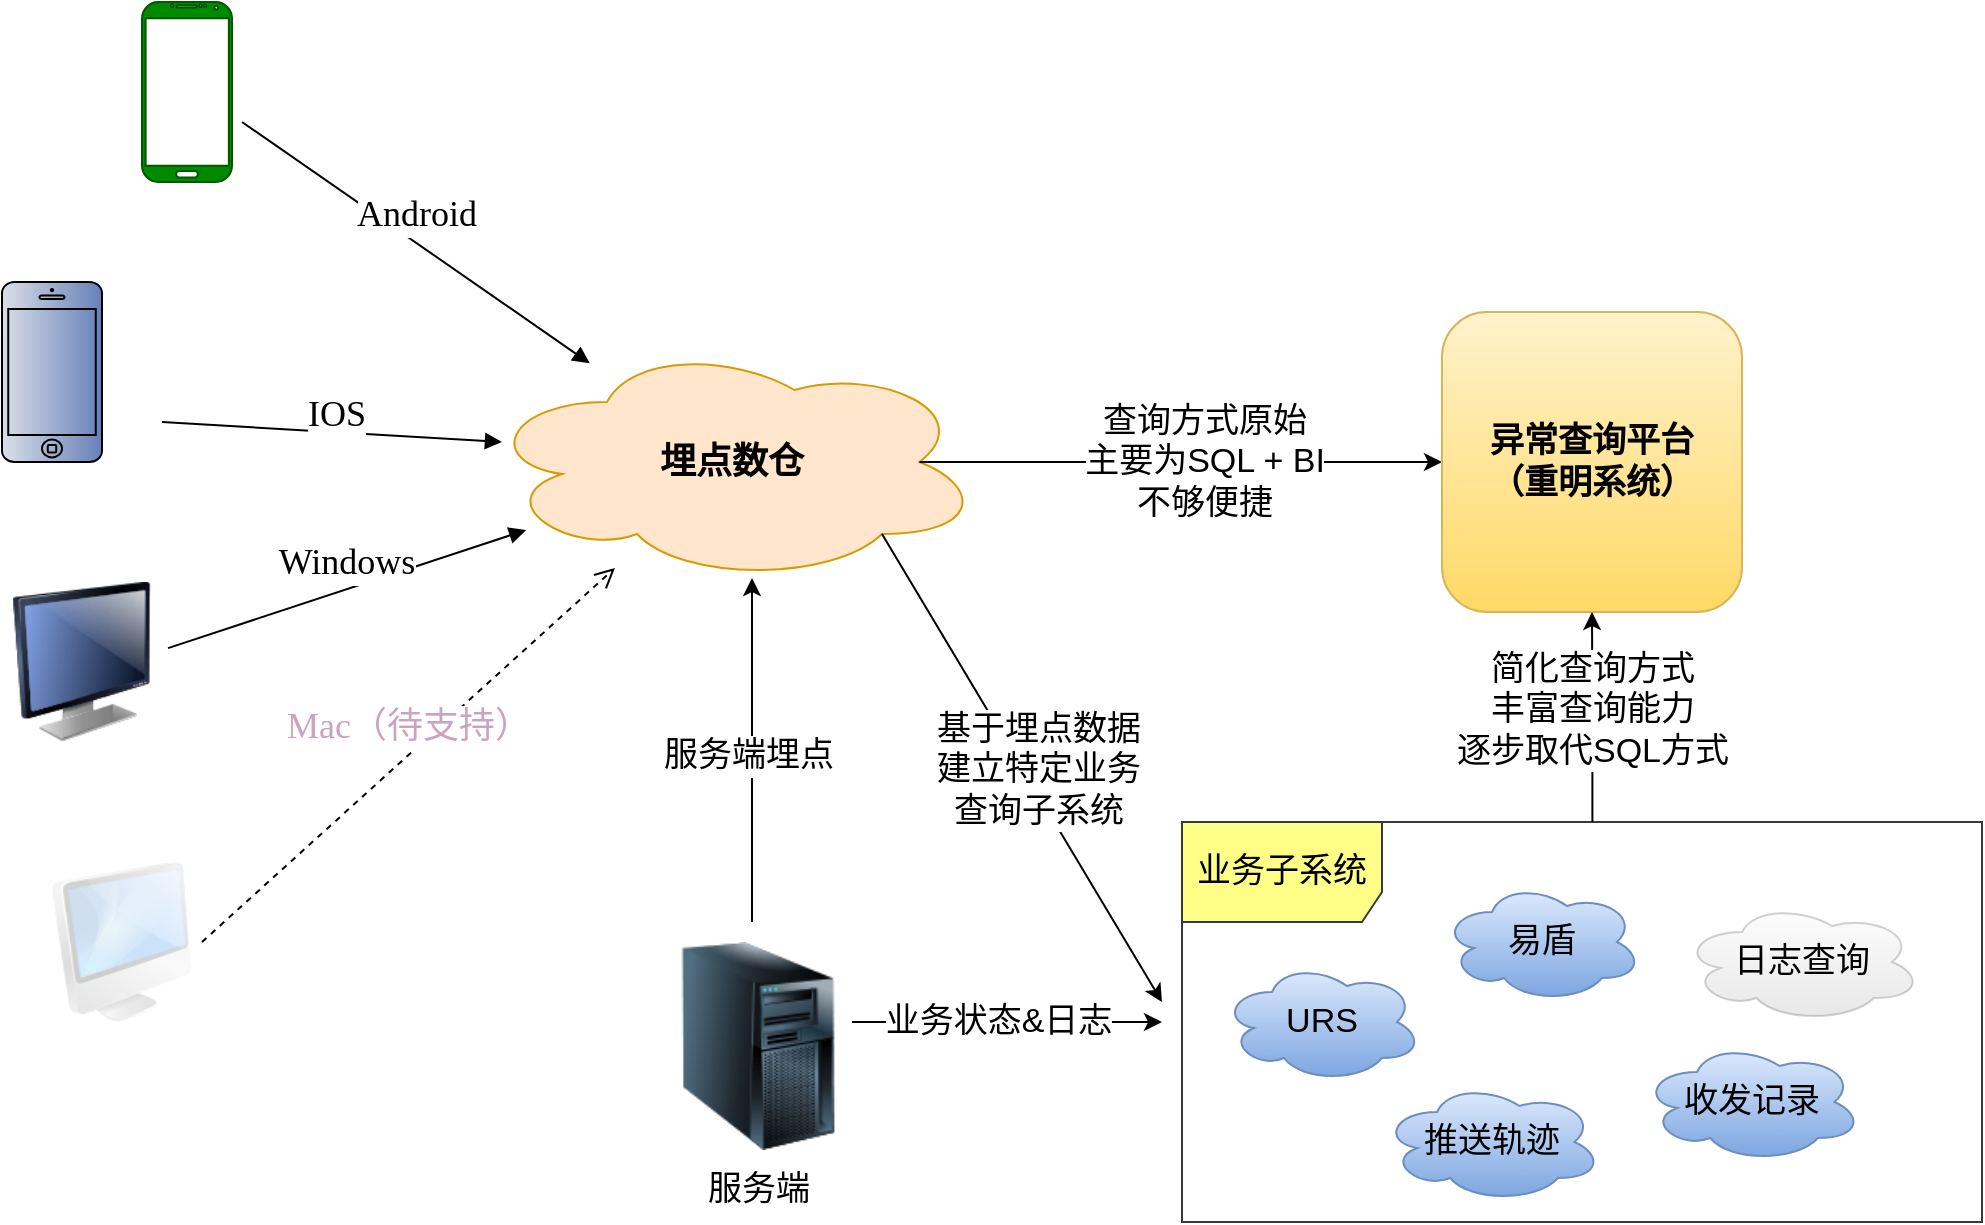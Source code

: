 <mxfile version="20.8.13" type="github">
  <diagram name="Page-1" id="74e2e168-ea6b-b213-b513-2b3c1d86103e">
    <mxGraphModel dx="1643" dy="991" grid="1" gridSize="10" guides="1" tooltips="1" connect="1" arrows="1" fold="1" page="1" pageScale="1" pageWidth="1100" pageHeight="850" background="none" math="0" shadow="0">
      <root>
        <mxCell id="0" />
        <mxCell id="1" parent="0" />
        <mxCell id="6bPCbO9TS993li9CQj1C-1" value="埋点数仓" style="ellipse;shape=cloud;whiteSpace=wrap;html=1;fillColor=#ffe6cc;strokeColor=#d79b00;fontStyle=1;fontSize=18;fontFamily=Tahoma;" parent="1" vertex="1">
          <mxGeometry x="302" y="226" width="250" height="120" as="geometry" />
        </mxCell>
        <mxCell id="6bPCbO9TS993li9CQj1C-6" value="" style="image;html=1;image=img/lib/clip_art/computers/iMac_128x128.png;fillStyle=solid;fontFamily=Tahoma;fontSize=18;fillColor=#D5E8D4;opacity=20;" parent="1" vertex="1">
          <mxGeometry x="82" y="486" width="80" height="80" as="geometry" />
        </mxCell>
        <mxCell id="6bPCbO9TS993li9CQj1C-12" value="Android" style="html=1;verticalAlign=bottom;endArrow=block;rounded=0;fontFamily=Tahoma;fontSize=18;exitX=1;exitY=0.5;exitDx=0;exitDy=0;" parent="1" target="6bPCbO9TS993li9CQj1C-1" edge="1">
          <mxGeometry width="80" relative="1" as="geometry">
            <mxPoint x="182" y="116" as="sourcePoint" />
            <mxPoint x="282" y="176" as="targetPoint" />
          </mxGeometry>
        </mxCell>
        <mxCell id="6bPCbO9TS993li9CQj1C-13" value="IOS" style="html=1;verticalAlign=bottom;endArrow=block;rounded=0;fontFamily=Tahoma;fontSize=18;exitX=1;exitY=0.5;exitDx=0;exitDy=0;" parent="1" edge="1">
          <mxGeometry x="0.021" y="-5" width="80" relative="1" as="geometry">
            <mxPoint x="142" y="266" as="sourcePoint" />
            <mxPoint x="312" y="276" as="targetPoint" />
            <mxPoint as="offset" />
          </mxGeometry>
        </mxCell>
        <mxCell id="6bPCbO9TS993li9CQj1C-14" value="" style="verticalLabelPosition=bottom;verticalAlign=top;html=1;shadow=0;dashed=0;strokeWidth=1;shape=mxgraph.android.phone2;strokeColor=#005700;fillStyle=solid;fontFamily=Tahoma;fontSize=18;fillColor=#008a00;fontColor=#ffffff;" parent="1" vertex="1">
          <mxGeometry x="132" y="56" width="45" height="90" as="geometry" />
        </mxCell>
        <mxCell id="6bPCbO9TS993li9CQj1C-15" value="" style="html=1;verticalLabelPosition=bottom;labelBackgroundColor=#ffffff;verticalAlign=top;shadow=0;dashed=0;strokeWidth=1;shape=mxgraph.ios7.misc.iphone;strokeColor=#000000;fillStyle=solid;fontFamily=Tahoma;fontSize=18;fillColor=#6680b8;fontColor=#ffffff;gradientColor=#DADFE8;gradientDirection=west;" parent="1" vertex="1">
          <mxGeometry x="62" y="196" width="50" height="90" as="geometry" />
        </mxCell>
        <mxCell id="6bPCbO9TS993li9CQj1C-16" value="" style="image;html=1;image=img/lib/clip_art/computers/Monitor_128x128.png;fillStyle=solid;fontFamily=Tahoma;fontSize=18;fillColor=#D5E8D4;" parent="1" vertex="1">
          <mxGeometry x="62" y="346" width="80" height="80" as="geometry" />
        </mxCell>
        <mxCell id="6bPCbO9TS993li9CQj1C-17" value="Windows" style="html=1;verticalAlign=bottom;endArrow=block;rounded=0;fontFamily=Tahoma;fontSize=18;exitX=1.038;exitY=0.413;exitDx=0;exitDy=0;exitPerimeter=0;" parent="1" source="6bPCbO9TS993li9CQj1C-16" target="6bPCbO9TS993li9CQj1C-1" edge="1">
          <mxGeometry width="80" relative="1" as="geometry">
            <mxPoint x="162" y="366" as="sourcePoint" />
            <mxPoint x="242" y="366" as="targetPoint" />
          </mxGeometry>
        </mxCell>
        <mxCell id="6bPCbO9TS993li9CQj1C-18" value="&lt;font color=&quot;#cda2be&quot;&gt;Mac（待支持）&lt;/font&gt;" style="html=1;verticalAlign=bottom;endArrow=open;dashed=1;endSize=8;rounded=0;fontFamily=Tahoma;fontSize=18;exitX=1;exitY=0.5;exitDx=0;exitDy=0;" parent="1" source="6bPCbO9TS993li9CQj1C-6" target="6bPCbO9TS993li9CQj1C-1" edge="1">
          <mxGeometry relative="1" as="geometry">
            <mxPoint x="332" y="546" as="sourcePoint" />
            <mxPoint x="412" y="266" as="targetPoint" />
          </mxGeometry>
        </mxCell>
        <mxCell id="2mw2rvQoLvaJuhNXDKAa-10" style="edgeStyle=orthogonalEdgeStyle;rounded=0;orthogonalLoop=1;jettySize=auto;html=1;exitX=0.875;exitY=0.5;exitDx=0;exitDy=0;fontSize=17;fontColor=#000000;exitPerimeter=0;entryX=0;entryY=0.5;entryDx=0;entryDy=0;" parent="1" source="6bPCbO9TS993li9CQj1C-1" target="2mw2rvQoLvaJuhNXDKAa-2" edge="1">
          <mxGeometry relative="1" as="geometry">
            <mxPoint x="652" y="156" as="targetPoint" />
            <Array as="points">
              <mxPoint x="652" y="286" />
            </Array>
          </mxGeometry>
        </mxCell>
        <mxCell id="2mw2rvQoLvaJuhNXDKAa-12" value="&lt;font style=&quot;font-size: 17px;&quot;&gt;查询方式原始&lt;br&gt;主要为SQL + BI&lt;br&gt;不够便捷&lt;br&gt;&lt;/font&gt;" style="edgeLabel;html=1;align=center;verticalAlign=middle;resizable=0;points=[];fontSize=17;fontColor=#000000;" parent="2mw2rvQoLvaJuhNXDKAa-10" vertex="1" connectable="0">
          <mxGeometry x="-0.197" y="2" relative="1" as="geometry">
            <mxPoint x="37" y="2" as="offset" />
          </mxGeometry>
        </mxCell>
        <mxCell id="2mw2rvQoLvaJuhNXDKAa-2" value="&lt;b&gt;异常查询平台&lt;br&gt;（重明系统）&lt;/b&gt;" style="rounded=1;whiteSpace=wrap;html=1;fontSize=17;fillColor=#fff2cc;strokeColor=#d6b656;gradientColor=#ffd966;" parent="1" vertex="1">
          <mxGeometry x="782" y="211" width="150" height="150" as="geometry" />
        </mxCell>
        <mxCell id="2mw2rvQoLvaJuhNXDKAa-6" value="业务子系统" style="shape=umlFrame;whiteSpace=wrap;html=1;fontSize=17;width=100;height=50;fillColor=#ffff88;strokeColor=#36393d;" parent="1" vertex="1">
          <mxGeometry x="652" y="466" width="400" height="200" as="geometry" />
        </mxCell>
        <mxCell id="2mw2rvQoLvaJuhNXDKAa-17" style="edgeStyle=orthogonalEdgeStyle;rounded=0;orthogonalLoop=1;jettySize=auto;html=1;exitX=0.5;exitY=0;exitDx=0;exitDy=0;fontSize=17;fontColor=#000000;" parent="1" edge="1">
          <mxGeometry relative="1" as="geometry">
            <mxPoint x="437" y="344" as="targetPoint" />
            <mxPoint x="437" y="516" as="sourcePoint" />
          </mxGeometry>
        </mxCell>
        <mxCell id="dOnU5tf8oHeigr8frDzG-12" value="服务端埋点" style="edgeLabel;html=1;align=center;verticalAlign=middle;resizable=0;points=[];fontSize=17;" vertex="1" connectable="0" parent="2mw2rvQoLvaJuhNXDKAa-17">
          <mxGeometry x="-0.034" y="2" relative="1" as="geometry">
            <mxPoint as="offset" />
          </mxGeometry>
        </mxCell>
        <mxCell id="2mw2rvQoLvaJuhNXDKAa-19" value="URS" style="ellipse;shape=cloud;whiteSpace=wrap;html=1;align=center;fontSize=17;fillColor=#dae8fc;gradientColor=#7ea6e0;strokeColor=#6c8ebf;" parent="1" vertex="1">
          <mxGeometry x="672" y="536" width="100" height="60" as="geometry" />
        </mxCell>
        <mxCell id="2mw2rvQoLvaJuhNXDKAa-20" value="易盾" style="ellipse;shape=cloud;whiteSpace=wrap;html=1;align=center;fontSize=17;fillColor=#dae8fc;gradientColor=#7ea6e0;strokeColor=#6c8ebf;" parent="1" vertex="1">
          <mxGeometry x="782" y="496" width="100" height="60" as="geometry" />
        </mxCell>
        <mxCell id="2mw2rvQoLvaJuhNXDKAa-21" value="日志查询" style="ellipse;shape=cloud;whiteSpace=wrap;html=1;align=center;fontSize=17;fillColor=#f5f5f5;gradientColor=#b3b3b3;strokeColor=#666666;opacity=30;" parent="1" vertex="1">
          <mxGeometry x="902" y="506" width="120" height="60" as="geometry" />
        </mxCell>
        <mxCell id="dOnU5tf8oHeigr8frDzG-2" value="" style="endArrow=classic;html=1;rounded=0;exitX=1;exitY=0.5;exitDx=0;exitDy=0;" edge="1" parent="1">
          <mxGeometry width="50" height="50" relative="1" as="geometry">
            <mxPoint x="487" y="566" as="sourcePoint" />
            <mxPoint x="642" y="566" as="targetPoint" />
          </mxGeometry>
        </mxCell>
        <mxCell id="dOnU5tf8oHeigr8frDzG-13" value="业务状态&amp;amp;日志" style="edgeLabel;html=1;align=center;verticalAlign=middle;resizable=0;points=[];fontSize=17;" vertex="1" connectable="0" parent="dOnU5tf8oHeigr8frDzG-2">
          <mxGeometry x="-0.252" y="-1" relative="1" as="geometry">
            <mxPoint x="15" y="-1" as="offset" />
          </mxGeometry>
        </mxCell>
        <mxCell id="dOnU5tf8oHeigr8frDzG-3" style="edgeStyle=orthogonalEdgeStyle;rounded=0;orthogonalLoop=1;jettySize=auto;html=1;exitX=0.513;exitY=0;exitDx=0;exitDy=0;fontSize=17;fontColor=#000000;exitPerimeter=0;entryX=0.5;entryY=1;entryDx=0;entryDy=0;" edge="1" parent="1" source="2mw2rvQoLvaJuhNXDKAa-6" target="2mw2rvQoLvaJuhNXDKAa-2">
          <mxGeometry relative="1" as="geometry">
            <mxPoint x="857" y="361" as="sourcePoint" />
            <mxPoint x="862" y="376" as="targetPoint" />
            <Array as="points" />
          </mxGeometry>
        </mxCell>
        <mxCell id="dOnU5tf8oHeigr8frDzG-11" value="&lt;span style=&quot;font-size: 17px;&quot;&gt;简化查询方式&lt;br&gt;丰富查询能力&lt;br&gt;逐步取代SQL方式&lt;/span&gt;" style="edgeLabel;html=1;align=center;verticalAlign=middle;resizable=0;points=[];" vertex="1" connectable="0" parent="dOnU5tf8oHeigr8frDzG-3">
          <mxGeometry x="0.185" y="4" relative="1" as="geometry">
            <mxPoint x="4" y="6" as="offset" />
          </mxGeometry>
        </mxCell>
        <mxCell id="dOnU5tf8oHeigr8frDzG-7" value="" style="endArrow=classic;html=1;rounded=0;exitX=0.8;exitY=0.8;exitDx=0;exitDy=0;exitPerimeter=0;" edge="1" parent="1" source="6bPCbO9TS993li9CQj1C-1">
          <mxGeometry width="50" height="50" relative="1" as="geometry">
            <mxPoint x="632" y="346" as="sourcePoint" />
            <mxPoint x="642" y="556" as="targetPoint" />
          </mxGeometry>
        </mxCell>
        <mxCell id="dOnU5tf8oHeigr8frDzG-14" value="基于埋点数据&lt;br&gt;建立特定业务&lt;br&gt;查询子系统" style="edgeLabel;html=1;align=center;verticalAlign=middle;resizable=0;points=[];fontSize=17;" vertex="1" connectable="0" parent="dOnU5tf8oHeigr8frDzG-7">
          <mxGeometry x="-0.174" y="5" relative="1" as="geometry">
            <mxPoint x="16" y="24" as="offset" />
          </mxGeometry>
        </mxCell>
        <mxCell id="dOnU5tf8oHeigr8frDzG-9" value="推送轨迹" style="ellipse;shape=cloud;whiteSpace=wrap;html=1;align=center;fontSize=17;fillColor=#dae8fc;gradientColor=#7ea6e0;strokeColor=#6c8ebf;" vertex="1" parent="1">
          <mxGeometry x="752" y="596" width="110" height="60" as="geometry" />
        </mxCell>
        <mxCell id="dOnU5tf8oHeigr8frDzG-10" value="收发记录" style="ellipse;shape=cloud;whiteSpace=wrap;html=1;align=center;fontSize=17;fillColor=#dae8fc;gradientColor=#7ea6e0;strokeColor=#6c8ebf;" vertex="1" parent="1">
          <mxGeometry x="882" y="576" width="110" height="60" as="geometry" />
        </mxCell>
        <mxCell id="dOnU5tf8oHeigr8frDzG-15" value="" style="image;html=1;image=img/lib/clip_art/computers/Server_Tower_128x128.png;rounded=1;shadow=0;glass=0;sketch=0;fontSize=17;" vertex="1" parent="1">
          <mxGeometry x="390" y="526" width="100" height="104" as="geometry" />
        </mxCell>
        <mxCell id="dOnU5tf8oHeigr8frDzG-16" value="服务端" style="edgeLabel;html=1;align=center;verticalAlign=middle;resizable=0;points=[];fontSize=17;" vertex="1" connectable="0" parent="1">
          <mxGeometry x="440" y="650.002" as="geometry" />
        </mxCell>
      </root>
    </mxGraphModel>
  </diagram>
</mxfile>
